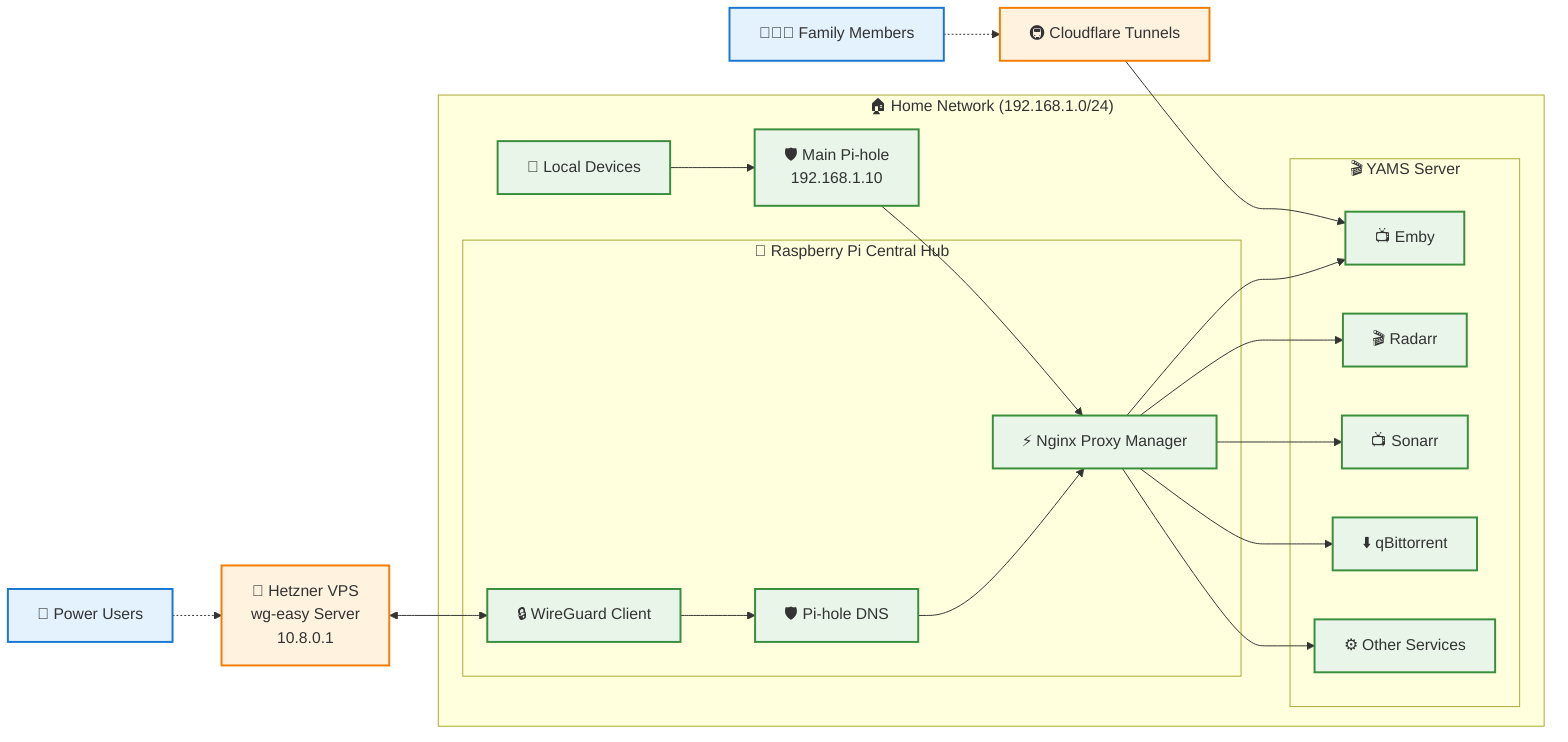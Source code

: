 flowchart LR
    %% Users
    Admin[👤 Power Users]
    Family[👨‍👩‍👧 Family Members]

    %% External Services
    VPS[🏢 Hetzner VPS<br/>wg-easy Server<br/>10.8.0.1]
    CF[🚇 Cloudflare Tunnels]

    %% Home Network Container
    subgraph Home ["🏠 Home Network (192.168.1.0/24)"]
        Devices[📱 Local Devices]
        MainPihole[🛡️ Main Pi-hole<br/>192.168.1.10]

        subgraph RPI ["🍓 Raspberry Pi Central Hub"]
            WGClient[🔒 WireGuard Client]
            PiholeRPI[🛡️ Pi-hole DNS]
            Nginx[⚡ Nginx Proxy Manager]
        end

        subgraph YAMS ["🎬 YAMS Server"]
            Emby[📺 Emby]
            Radarr[🎬 Radarr]
            Sonarr[📺 Sonarr]
            QB[⬇️ qBittorrent]
            Other[⚙️ Other Services]
        end
    end

    %% User connections
    Admin -.-> VPS
    Family -.-> CF

    %% VPN path
    VPS <--> WGClient

    %% Local network connections
    Devices --> MainPihole
    MainPihole --> Nginx

    %% VPN DNS routing
    WGClient --> PiholeRPI
    PiholeRPI --> Nginx

    %% Direct tunnel
    CF --> Emby

    %% Nginx proxies everything
    Nginx --> Emby
    Nginx --> Radarr
    Nginx --> Sonarr
    Nginx --> QB
    Nginx --> Other

    %% Styling
    classDef userStyle fill:#e3f2fd,stroke:#1976d2,stroke-width:2px
    classDef externalStyle fill:#fff3e0,stroke:#f57c00,stroke-width:2px
    classDef serviceStyle fill:#e8f5e8,stroke:#388e3c,stroke-width:2px

    class Admin,Family userStyle
    class VPS,CF externalStyle
    class Devices,MainPihole,WGClient,PiholeRPI,Nginx serviceStyle
    class Emby,Radarr,Sonarr,QB,Other serviceStyle